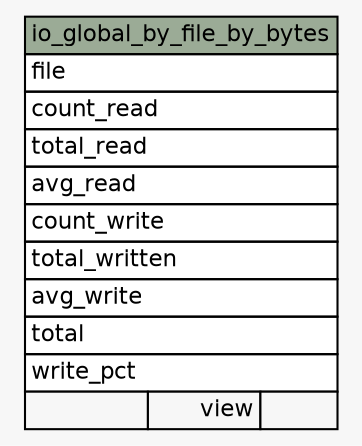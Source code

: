 // dot 12.1.0 on Linux 6.13.8-200.fc41.x86_64
// SchemaSpy rev 590
digraph "io_global_by_file_by_bytes" {
  graph [
    rankdir="RL"
    bgcolor="#f7f7f7"
    nodesep="0.18"
    ranksep="0.46"
    fontname="Helvetica"
    fontsize="11"
  ];
  node [
    fontname="Helvetica"
    fontsize="11"
    shape="plaintext"
  ];
  edge [
    arrowsize="0.8"
  ];
  "io_global_by_file_by_bytes" [
    label=<
    <TABLE BORDER="0" CELLBORDER="1" CELLSPACING="0" BGCOLOR="#ffffff">
      <TR><TD COLSPAN="3" BGCOLOR="#9bab96" ALIGN="CENTER">io_global_by_file_by_bytes</TD></TR>
      <TR><TD PORT="file" COLSPAN="3" ALIGN="LEFT">file</TD></TR>
      <TR><TD PORT="count_read" COLSPAN="3" ALIGN="LEFT">count_read</TD></TR>
      <TR><TD PORT="total_read" COLSPAN="3" ALIGN="LEFT">total_read</TD></TR>
      <TR><TD PORT="avg_read" COLSPAN="3" ALIGN="LEFT">avg_read</TD></TR>
      <TR><TD PORT="count_write" COLSPAN="3" ALIGN="LEFT">count_write</TD></TR>
      <TR><TD PORT="total_written" COLSPAN="3" ALIGN="LEFT">total_written</TD></TR>
      <TR><TD PORT="avg_write" COLSPAN="3" ALIGN="LEFT">avg_write</TD></TR>
      <TR><TD PORT="total" COLSPAN="3" ALIGN="LEFT">total</TD></TR>
      <TR><TD PORT="write_pct" COLSPAN="3" ALIGN="LEFT">write_pct</TD></TR>
      <TR><TD ALIGN="LEFT" BGCOLOR="#f7f7f7">  </TD><TD ALIGN="RIGHT" BGCOLOR="#f7f7f7">view</TD><TD ALIGN="RIGHT" BGCOLOR="#f7f7f7">  </TD></TR>
    </TABLE>>
    URL="tables/io_global_by_file_by_bytes.html"
    tooltip="io_global_by_file_by_bytes"
  ];
}

